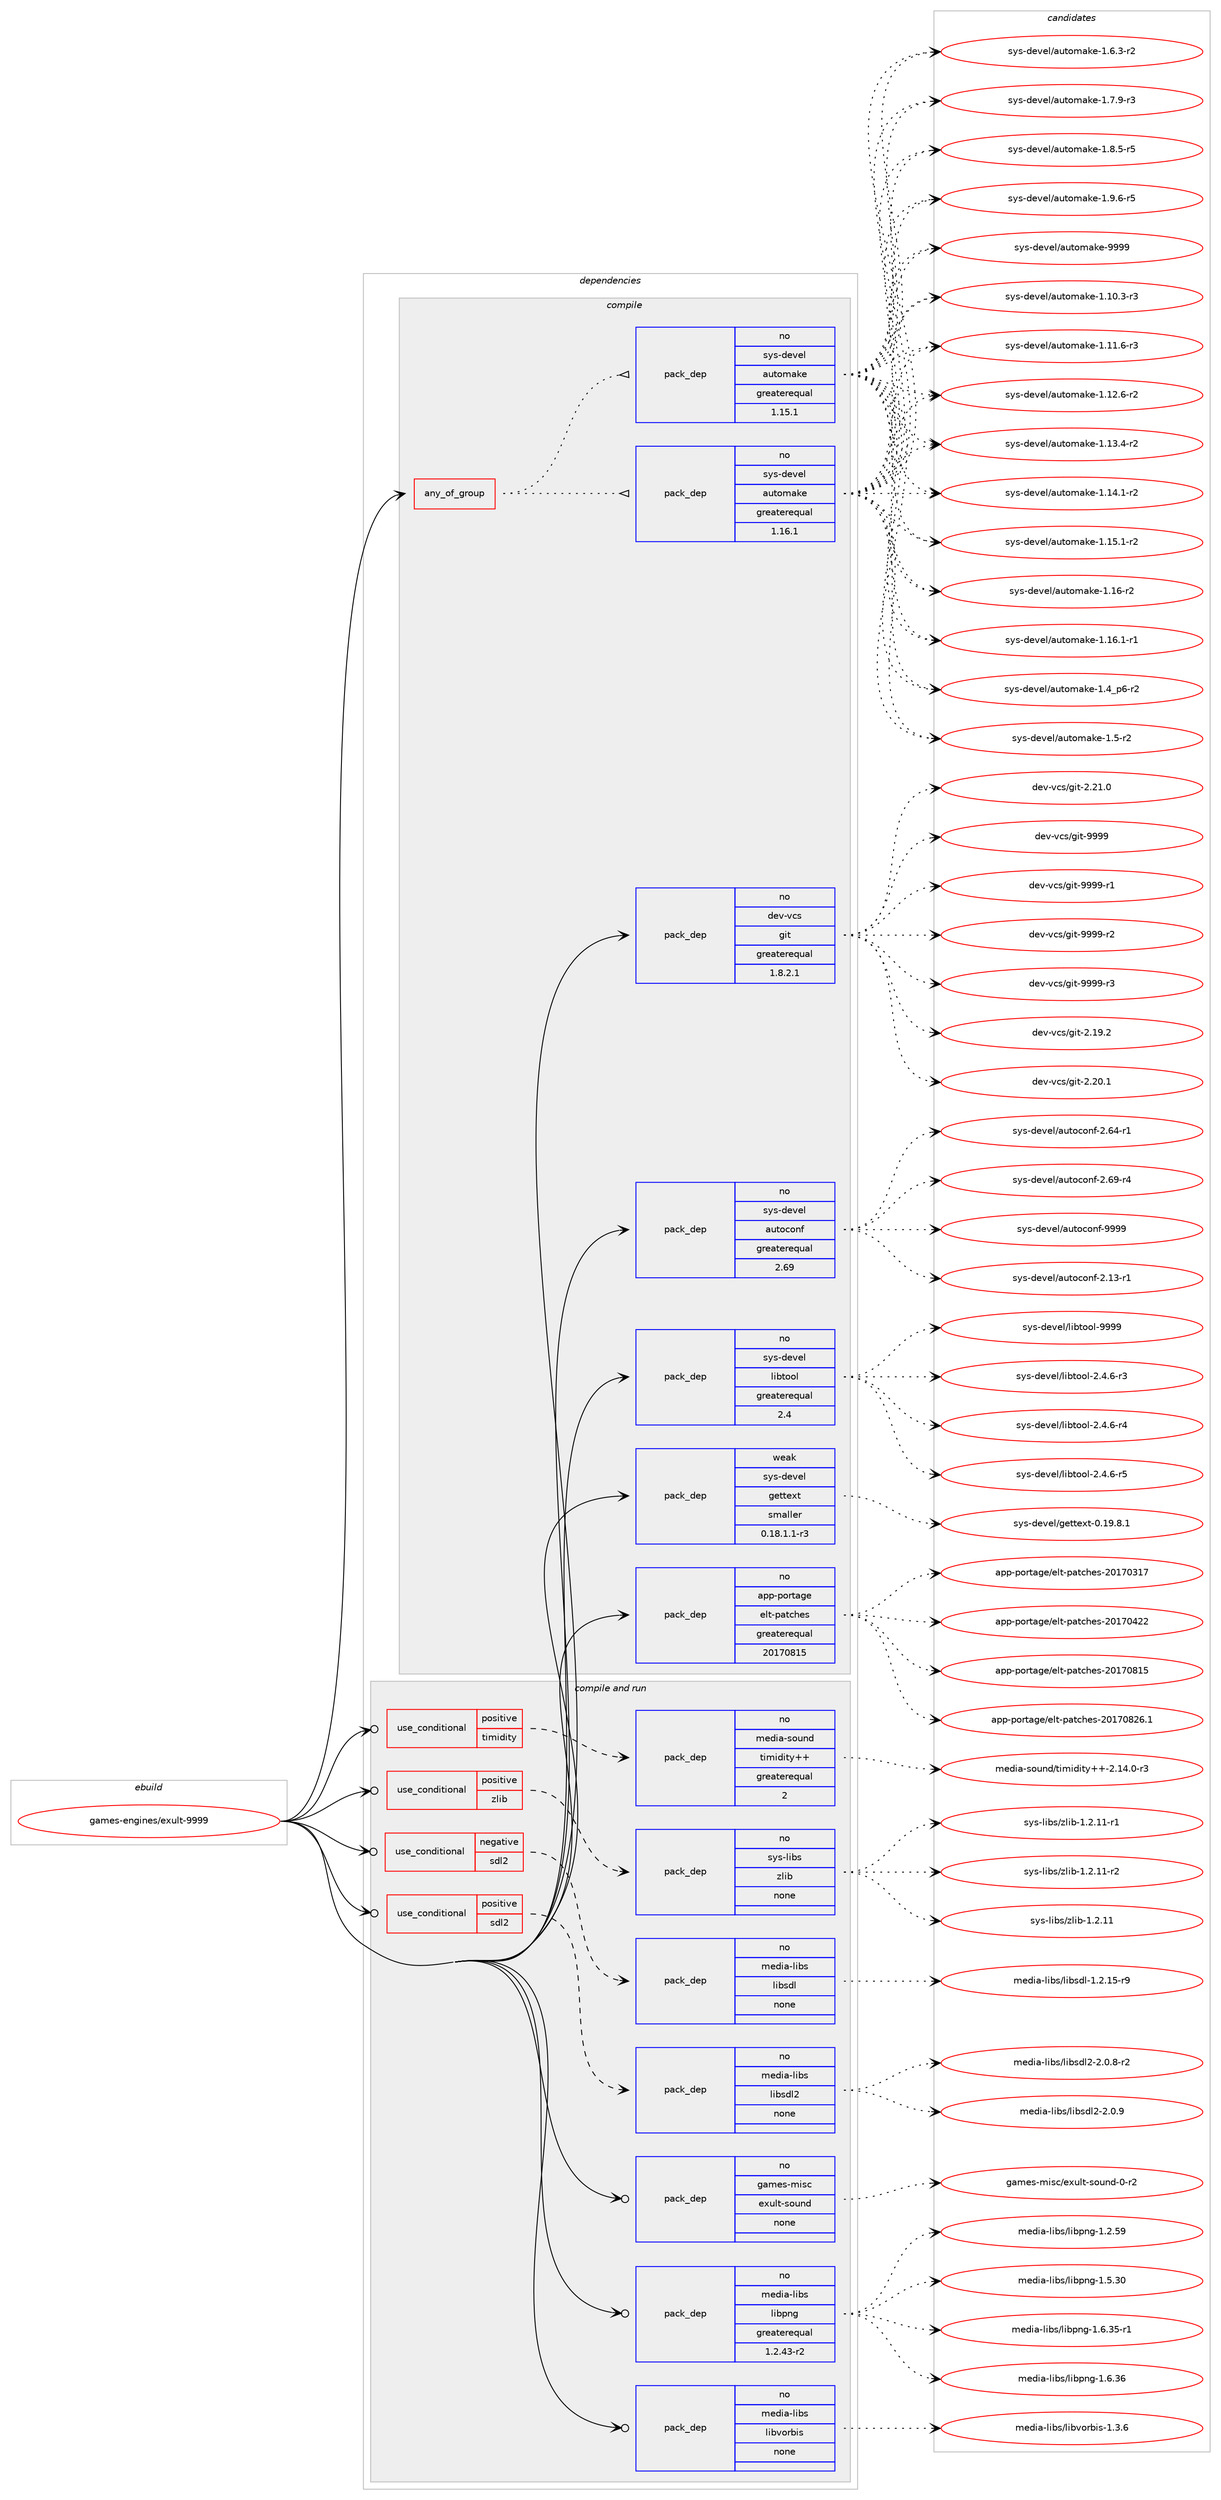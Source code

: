 digraph prolog {

# *************
# Graph options
# *************

newrank=true;
concentrate=true;
compound=true;
graph [rankdir=LR,fontname=Helvetica,fontsize=10,ranksep=1.5];#, ranksep=2.5, nodesep=0.2];
edge  [arrowhead=vee];
node  [fontname=Helvetica,fontsize=10];

# **********
# The ebuild
# **********

subgraph cluster_leftcol {
color=gray;
rank=same;
label=<<i>ebuild</i>>;
id [label="games-engines/exult-9999", color=red, width=4, href="../games-engines/exult-9999.svg"];
}

# ****************
# The dependencies
# ****************

subgraph cluster_midcol {
color=gray;
label=<<i>dependencies</i>>;
subgraph cluster_compile {
fillcolor="#eeeeee";
style=filled;
label=<<i>compile</i>>;
subgraph any23267 {
dependency1556489 [label=<<TABLE BORDER="0" CELLBORDER="1" CELLSPACING="0" CELLPADDING="4"><TR><TD CELLPADDING="10">any_of_group</TD></TR></TABLE>>, shape=none, color=red];subgraph pack1106219 {
dependency1556490 [label=<<TABLE BORDER="0" CELLBORDER="1" CELLSPACING="0" CELLPADDING="4" WIDTH="220"><TR><TD ROWSPAN="6" CELLPADDING="30">pack_dep</TD></TR><TR><TD WIDTH="110">no</TD></TR><TR><TD>sys-devel</TD></TR><TR><TD>automake</TD></TR><TR><TD>greaterequal</TD></TR><TR><TD>1.16.1</TD></TR></TABLE>>, shape=none, color=blue];
}
dependency1556489:e -> dependency1556490:w [weight=20,style="dotted",arrowhead="oinv"];
subgraph pack1106220 {
dependency1556491 [label=<<TABLE BORDER="0" CELLBORDER="1" CELLSPACING="0" CELLPADDING="4" WIDTH="220"><TR><TD ROWSPAN="6" CELLPADDING="30">pack_dep</TD></TR><TR><TD WIDTH="110">no</TD></TR><TR><TD>sys-devel</TD></TR><TR><TD>automake</TD></TR><TR><TD>greaterequal</TD></TR><TR><TD>1.15.1</TD></TR></TABLE>>, shape=none, color=blue];
}
dependency1556489:e -> dependency1556491:w [weight=20,style="dotted",arrowhead="oinv"];
}
id:e -> dependency1556489:w [weight=20,style="solid",arrowhead="vee"];
subgraph pack1106221 {
dependency1556492 [label=<<TABLE BORDER="0" CELLBORDER="1" CELLSPACING="0" CELLPADDING="4" WIDTH="220"><TR><TD ROWSPAN="6" CELLPADDING="30">pack_dep</TD></TR><TR><TD WIDTH="110">no</TD></TR><TR><TD>app-portage</TD></TR><TR><TD>elt-patches</TD></TR><TR><TD>greaterequal</TD></TR><TR><TD>20170815</TD></TR></TABLE>>, shape=none, color=blue];
}
id:e -> dependency1556492:w [weight=20,style="solid",arrowhead="vee"];
subgraph pack1106222 {
dependency1556493 [label=<<TABLE BORDER="0" CELLBORDER="1" CELLSPACING="0" CELLPADDING="4" WIDTH="220"><TR><TD ROWSPAN="6" CELLPADDING="30">pack_dep</TD></TR><TR><TD WIDTH="110">no</TD></TR><TR><TD>dev-vcs</TD></TR><TR><TD>git</TD></TR><TR><TD>greaterequal</TD></TR><TR><TD>1.8.2.1</TD></TR></TABLE>>, shape=none, color=blue];
}
id:e -> dependency1556493:w [weight=20,style="solid",arrowhead="vee"];
subgraph pack1106223 {
dependency1556494 [label=<<TABLE BORDER="0" CELLBORDER="1" CELLSPACING="0" CELLPADDING="4" WIDTH="220"><TR><TD ROWSPAN="6" CELLPADDING="30">pack_dep</TD></TR><TR><TD WIDTH="110">no</TD></TR><TR><TD>sys-devel</TD></TR><TR><TD>autoconf</TD></TR><TR><TD>greaterequal</TD></TR><TR><TD>2.69</TD></TR></TABLE>>, shape=none, color=blue];
}
id:e -> dependency1556494:w [weight=20,style="solid",arrowhead="vee"];
subgraph pack1106224 {
dependency1556495 [label=<<TABLE BORDER="0" CELLBORDER="1" CELLSPACING="0" CELLPADDING="4" WIDTH="220"><TR><TD ROWSPAN="6" CELLPADDING="30">pack_dep</TD></TR><TR><TD WIDTH="110">no</TD></TR><TR><TD>sys-devel</TD></TR><TR><TD>libtool</TD></TR><TR><TD>greaterequal</TD></TR><TR><TD>2.4</TD></TR></TABLE>>, shape=none, color=blue];
}
id:e -> dependency1556495:w [weight=20,style="solid",arrowhead="vee"];
subgraph pack1106225 {
dependency1556496 [label=<<TABLE BORDER="0" CELLBORDER="1" CELLSPACING="0" CELLPADDING="4" WIDTH="220"><TR><TD ROWSPAN="6" CELLPADDING="30">pack_dep</TD></TR><TR><TD WIDTH="110">weak</TD></TR><TR><TD>sys-devel</TD></TR><TR><TD>gettext</TD></TR><TR><TD>smaller</TD></TR><TR><TD>0.18.1.1-r3</TD></TR></TABLE>>, shape=none, color=blue];
}
id:e -> dependency1556496:w [weight=20,style="solid",arrowhead="vee"];
}
subgraph cluster_compileandrun {
fillcolor="#eeeeee";
style=filled;
label=<<i>compile and run</i>>;
subgraph cond426410 {
dependency1556497 [label=<<TABLE BORDER="0" CELLBORDER="1" CELLSPACING="0" CELLPADDING="4"><TR><TD ROWSPAN="3" CELLPADDING="10">use_conditional</TD></TR><TR><TD>negative</TD></TR><TR><TD>sdl2</TD></TR></TABLE>>, shape=none, color=red];
subgraph pack1106226 {
dependency1556498 [label=<<TABLE BORDER="0" CELLBORDER="1" CELLSPACING="0" CELLPADDING="4" WIDTH="220"><TR><TD ROWSPAN="6" CELLPADDING="30">pack_dep</TD></TR><TR><TD WIDTH="110">no</TD></TR><TR><TD>media-libs</TD></TR><TR><TD>libsdl</TD></TR><TR><TD>none</TD></TR><TR><TD></TD></TR></TABLE>>, shape=none, color=blue];
}
dependency1556497:e -> dependency1556498:w [weight=20,style="dashed",arrowhead="vee"];
}
id:e -> dependency1556497:w [weight=20,style="solid",arrowhead="odotvee"];
subgraph cond426411 {
dependency1556499 [label=<<TABLE BORDER="0" CELLBORDER="1" CELLSPACING="0" CELLPADDING="4"><TR><TD ROWSPAN="3" CELLPADDING="10">use_conditional</TD></TR><TR><TD>positive</TD></TR><TR><TD>sdl2</TD></TR></TABLE>>, shape=none, color=red];
subgraph pack1106227 {
dependency1556500 [label=<<TABLE BORDER="0" CELLBORDER="1" CELLSPACING="0" CELLPADDING="4" WIDTH="220"><TR><TD ROWSPAN="6" CELLPADDING="30">pack_dep</TD></TR><TR><TD WIDTH="110">no</TD></TR><TR><TD>media-libs</TD></TR><TR><TD>libsdl2</TD></TR><TR><TD>none</TD></TR><TR><TD></TD></TR></TABLE>>, shape=none, color=blue];
}
dependency1556499:e -> dependency1556500:w [weight=20,style="dashed",arrowhead="vee"];
}
id:e -> dependency1556499:w [weight=20,style="solid",arrowhead="odotvee"];
subgraph cond426412 {
dependency1556501 [label=<<TABLE BORDER="0" CELLBORDER="1" CELLSPACING="0" CELLPADDING="4"><TR><TD ROWSPAN="3" CELLPADDING="10">use_conditional</TD></TR><TR><TD>positive</TD></TR><TR><TD>timidity</TD></TR></TABLE>>, shape=none, color=red];
subgraph pack1106228 {
dependency1556502 [label=<<TABLE BORDER="0" CELLBORDER="1" CELLSPACING="0" CELLPADDING="4" WIDTH="220"><TR><TD ROWSPAN="6" CELLPADDING="30">pack_dep</TD></TR><TR><TD WIDTH="110">no</TD></TR><TR><TD>media-sound</TD></TR><TR><TD>timidity++</TD></TR><TR><TD>greaterequal</TD></TR><TR><TD>2</TD></TR></TABLE>>, shape=none, color=blue];
}
dependency1556501:e -> dependency1556502:w [weight=20,style="dashed",arrowhead="vee"];
}
id:e -> dependency1556501:w [weight=20,style="solid",arrowhead="odotvee"];
subgraph cond426413 {
dependency1556503 [label=<<TABLE BORDER="0" CELLBORDER="1" CELLSPACING="0" CELLPADDING="4"><TR><TD ROWSPAN="3" CELLPADDING="10">use_conditional</TD></TR><TR><TD>positive</TD></TR><TR><TD>zlib</TD></TR></TABLE>>, shape=none, color=red];
subgraph pack1106229 {
dependency1556504 [label=<<TABLE BORDER="0" CELLBORDER="1" CELLSPACING="0" CELLPADDING="4" WIDTH="220"><TR><TD ROWSPAN="6" CELLPADDING="30">pack_dep</TD></TR><TR><TD WIDTH="110">no</TD></TR><TR><TD>sys-libs</TD></TR><TR><TD>zlib</TD></TR><TR><TD>none</TD></TR><TR><TD></TD></TR></TABLE>>, shape=none, color=blue];
}
dependency1556503:e -> dependency1556504:w [weight=20,style="dashed",arrowhead="vee"];
}
id:e -> dependency1556503:w [weight=20,style="solid",arrowhead="odotvee"];
subgraph pack1106230 {
dependency1556505 [label=<<TABLE BORDER="0" CELLBORDER="1" CELLSPACING="0" CELLPADDING="4" WIDTH="220"><TR><TD ROWSPAN="6" CELLPADDING="30">pack_dep</TD></TR><TR><TD WIDTH="110">no</TD></TR><TR><TD>games-misc</TD></TR><TR><TD>exult-sound</TD></TR><TR><TD>none</TD></TR><TR><TD></TD></TR></TABLE>>, shape=none, color=blue];
}
id:e -> dependency1556505:w [weight=20,style="solid",arrowhead="odotvee"];
subgraph pack1106231 {
dependency1556506 [label=<<TABLE BORDER="0" CELLBORDER="1" CELLSPACING="0" CELLPADDING="4" WIDTH="220"><TR><TD ROWSPAN="6" CELLPADDING="30">pack_dep</TD></TR><TR><TD WIDTH="110">no</TD></TR><TR><TD>media-libs</TD></TR><TR><TD>libpng</TD></TR><TR><TD>greaterequal</TD></TR><TR><TD>1.2.43-r2</TD></TR></TABLE>>, shape=none, color=blue];
}
id:e -> dependency1556506:w [weight=20,style="solid",arrowhead="odotvee"];
subgraph pack1106232 {
dependency1556507 [label=<<TABLE BORDER="0" CELLBORDER="1" CELLSPACING="0" CELLPADDING="4" WIDTH="220"><TR><TD ROWSPAN="6" CELLPADDING="30">pack_dep</TD></TR><TR><TD WIDTH="110">no</TD></TR><TR><TD>media-libs</TD></TR><TR><TD>libvorbis</TD></TR><TR><TD>none</TD></TR><TR><TD></TD></TR></TABLE>>, shape=none, color=blue];
}
id:e -> dependency1556507:w [weight=20,style="solid",arrowhead="odotvee"];
}
subgraph cluster_run {
fillcolor="#eeeeee";
style=filled;
label=<<i>run</i>>;
}
}

# **************
# The candidates
# **************

subgraph cluster_choices {
rank=same;
color=gray;
label=<<i>candidates</i>>;

subgraph choice1106219 {
color=black;
nodesep=1;
choice11512111545100101118101108479711711611110997107101454946494846514511451 [label="sys-devel/automake-1.10.3-r3", color=red, width=4,href="../sys-devel/automake-1.10.3-r3.svg"];
choice11512111545100101118101108479711711611110997107101454946494946544511451 [label="sys-devel/automake-1.11.6-r3", color=red, width=4,href="../sys-devel/automake-1.11.6-r3.svg"];
choice11512111545100101118101108479711711611110997107101454946495046544511450 [label="sys-devel/automake-1.12.6-r2", color=red, width=4,href="../sys-devel/automake-1.12.6-r2.svg"];
choice11512111545100101118101108479711711611110997107101454946495146524511450 [label="sys-devel/automake-1.13.4-r2", color=red, width=4,href="../sys-devel/automake-1.13.4-r2.svg"];
choice11512111545100101118101108479711711611110997107101454946495246494511450 [label="sys-devel/automake-1.14.1-r2", color=red, width=4,href="../sys-devel/automake-1.14.1-r2.svg"];
choice11512111545100101118101108479711711611110997107101454946495346494511450 [label="sys-devel/automake-1.15.1-r2", color=red, width=4,href="../sys-devel/automake-1.15.1-r2.svg"];
choice1151211154510010111810110847971171161111099710710145494649544511450 [label="sys-devel/automake-1.16-r2", color=red, width=4,href="../sys-devel/automake-1.16-r2.svg"];
choice11512111545100101118101108479711711611110997107101454946495446494511449 [label="sys-devel/automake-1.16.1-r1", color=red, width=4,href="../sys-devel/automake-1.16.1-r1.svg"];
choice115121115451001011181011084797117116111109971071014549465295112544511450 [label="sys-devel/automake-1.4_p6-r2", color=red, width=4,href="../sys-devel/automake-1.4_p6-r2.svg"];
choice11512111545100101118101108479711711611110997107101454946534511450 [label="sys-devel/automake-1.5-r2", color=red, width=4,href="../sys-devel/automake-1.5-r2.svg"];
choice115121115451001011181011084797117116111109971071014549465446514511450 [label="sys-devel/automake-1.6.3-r2", color=red, width=4,href="../sys-devel/automake-1.6.3-r2.svg"];
choice115121115451001011181011084797117116111109971071014549465546574511451 [label="sys-devel/automake-1.7.9-r3", color=red, width=4,href="../sys-devel/automake-1.7.9-r3.svg"];
choice115121115451001011181011084797117116111109971071014549465646534511453 [label="sys-devel/automake-1.8.5-r5", color=red, width=4,href="../sys-devel/automake-1.8.5-r5.svg"];
choice115121115451001011181011084797117116111109971071014549465746544511453 [label="sys-devel/automake-1.9.6-r5", color=red, width=4,href="../sys-devel/automake-1.9.6-r5.svg"];
choice115121115451001011181011084797117116111109971071014557575757 [label="sys-devel/automake-9999", color=red, width=4,href="../sys-devel/automake-9999.svg"];
dependency1556490:e -> choice11512111545100101118101108479711711611110997107101454946494846514511451:w [style=dotted,weight="100"];
dependency1556490:e -> choice11512111545100101118101108479711711611110997107101454946494946544511451:w [style=dotted,weight="100"];
dependency1556490:e -> choice11512111545100101118101108479711711611110997107101454946495046544511450:w [style=dotted,weight="100"];
dependency1556490:e -> choice11512111545100101118101108479711711611110997107101454946495146524511450:w [style=dotted,weight="100"];
dependency1556490:e -> choice11512111545100101118101108479711711611110997107101454946495246494511450:w [style=dotted,weight="100"];
dependency1556490:e -> choice11512111545100101118101108479711711611110997107101454946495346494511450:w [style=dotted,weight="100"];
dependency1556490:e -> choice1151211154510010111810110847971171161111099710710145494649544511450:w [style=dotted,weight="100"];
dependency1556490:e -> choice11512111545100101118101108479711711611110997107101454946495446494511449:w [style=dotted,weight="100"];
dependency1556490:e -> choice115121115451001011181011084797117116111109971071014549465295112544511450:w [style=dotted,weight="100"];
dependency1556490:e -> choice11512111545100101118101108479711711611110997107101454946534511450:w [style=dotted,weight="100"];
dependency1556490:e -> choice115121115451001011181011084797117116111109971071014549465446514511450:w [style=dotted,weight="100"];
dependency1556490:e -> choice115121115451001011181011084797117116111109971071014549465546574511451:w [style=dotted,weight="100"];
dependency1556490:e -> choice115121115451001011181011084797117116111109971071014549465646534511453:w [style=dotted,weight="100"];
dependency1556490:e -> choice115121115451001011181011084797117116111109971071014549465746544511453:w [style=dotted,weight="100"];
dependency1556490:e -> choice115121115451001011181011084797117116111109971071014557575757:w [style=dotted,weight="100"];
}
subgraph choice1106220 {
color=black;
nodesep=1;
choice11512111545100101118101108479711711611110997107101454946494846514511451 [label="sys-devel/automake-1.10.3-r3", color=red, width=4,href="../sys-devel/automake-1.10.3-r3.svg"];
choice11512111545100101118101108479711711611110997107101454946494946544511451 [label="sys-devel/automake-1.11.6-r3", color=red, width=4,href="../sys-devel/automake-1.11.6-r3.svg"];
choice11512111545100101118101108479711711611110997107101454946495046544511450 [label="sys-devel/automake-1.12.6-r2", color=red, width=4,href="../sys-devel/automake-1.12.6-r2.svg"];
choice11512111545100101118101108479711711611110997107101454946495146524511450 [label="sys-devel/automake-1.13.4-r2", color=red, width=4,href="../sys-devel/automake-1.13.4-r2.svg"];
choice11512111545100101118101108479711711611110997107101454946495246494511450 [label="sys-devel/automake-1.14.1-r2", color=red, width=4,href="../sys-devel/automake-1.14.1-r2.svg"];
choice11512111545100101118101108479711711611110997107101454946495346494511450 [label="sys-devel/automake-1.15.1-r2", color=red, width=4,href="../sys-devel/automake-1.15.1-r2.svg"];
choice1151211154510010111810110847971171161111099710710145494649544511450 [label="sys-devel/automake-1.16-r2", color=red, width=4,href="../sys-devel/automake-1.16-r2.svg"];
choice11512111545100101118101108479711711611110997107101454946495446494511449 [label="sys-devel/automake-1.16.1-r1", color=red, width=4,href="../sys-devel/automake-1.16.1-r1.svg"];
choice115121115451001011181011084797117116111109971071014549465295112544511450 [label="sys-devel/automake-1.4_p6-r2", color=red, width=4,href="../sys-devel/automake-1.4_p6-r2.svg"];
choice11512111545100101118101108479711711611110997107101454946534511450 [label="sys-devel/automake-1.5-r2", color=red, width=4,href="../sys-devel/automake-1.5-r2.svg"];
choice115121115451001011181011084797117116111109971071014549465446514511450 [label="sys-devel/automake-1.6.3-r2", color=red, width=4,href="../sys-devel/automake-1.6.3-r2.svg"];
choice115121115451001011181011084797117116111109971071014549465546574511451 [label="sys-devel/automake-1.7.9-r3", color=red, width=4,href="../sys-devel/automake-1.7.9-r3.svg"];
choice115121115451001011181011084797117116111109971071014549465646534511453 [label="sys-devel/automake-1.8.5-r5", color=red, width=4,href="../sys-devel/automake-1.8.5-r5.svg"];
choice115121115451001011181011084797117116111109971071014549465746544511453 [label="sys-devel/automake-1.9.6-r5", color=red, width=4,href="../sys-devel/automake-1.9.6-r5.svg"];
choice115121115451001011181011084797117116111109971071014557575757 [label="sys-devel/automake-9999", color=red, width=4,href="../sys-devel/automake-9999.svg"];
dependency1556491:e -> choice11512111545100101118101108479711711611110997107101454946494846514511451:w [style=dotted,weight="100"];
dependency1556491:e -> choice11512111545100101118101108479711711611110997107101454946494946544511451:w [style=dotted,weight="100"];
dependency1556491:e -> choice11512111545100101118101108479711711611110997107101454946495046544511450:w [style=dotted,weight="100"];
dependency1556491:e -> choice11512111545100101118101108479711711611110997107101454946495146524511450:w [style=dotted,weight="100"];
dependency1556491:e -> choice11512111545100101118101108479711711611110997107101454946495246494511450:w [style=dotted,weight="100"];
dependency1556491:e -> choice11512111545100101118101108479711711611110997107101454946495346494511450:w [style=dotted,weight="100"];
dependency1556491:e -> choice1151211154510010111810110847971171161111099710710145494649544511450:w [style=dotted,weight="100"];
dependency1556491:e -> choice11512111545100101118101108479711711611110997107101454946495446494511449:w [style=dotted,weight="100"];
dependency1556491:e -> choice115121115451001011181011084797117116111109971071014549465295112544511450:w [style=dotted,weight="100"];
dependency1556491:e -> choice11512111545100101118101108479711711611110997107101454946534511450:w [style=dotted,weight="100"];
dependency1556491:e -> choice115121115451001011181011084797117116111109971071014549465446514511450:w [style=dotted,weight="100"];
dependency1556491:e -> choice115121115451001011181011084797117116111109971071014549465546574511451:w [style=dotted,weight="100"];
dependency1556491:e -> choice115121115451001011181011084797117116111109971071014549465646534511453:w [style=dotted,weight="100"];
dependency1556491:e -> choice115121115451001011181011084797117116111109971071014549465746544511453:w [style=dotted,weight="100"];
dependency1556491:e -> choice115121115451001011181011084797117116111109971071014557575757:w [style=dotted,weight="100"];
}
subgraph choice1106221 {
color=black;
nodesep=1;
choice97112112451121111141169710310147101108116451129711699104101115455048495548514955 [label="app-portage/elt-patches-20170317", color=red, width=4,href="../app-portage/elt-patches-20170317.svg"];
choice97112112451121111141169710310147101108116451129711699104101115455048495548525050 [label="app-portage/elt-patches-20170422", color=red, width=4,href="../app-portage/elt-patches-20170422.svg"];
choice97112112451121111141169710310147101108116451129711699104101115455048495548564953 [label="app-portage/elt-patches-20170815", color=red, width=4,href="../app-portage/elt-patches-20170815.svg"];
choice971121124511211111411697103101471011081164511297116991041011154550484955485650544649 [label="app-portage/elt-patches-20170826.1", color=red, width=4,href="../app-portage/elt-patches-20170826.1.svg"];
dependency1556492:e -> choice97112112451121111141169710310147101108116451129711699104101115455048495548514955:w [style=dotted,weight="100"];
dependency1556492:e -> choice97112112451121111141169710310147101108116451129711699104101115455048495548525050:w [style=dotted,weight="100"];
dependency1556492:e -> choice97112112451121111141169710310147101108116451129711699104101115455048495548564953:w [style=dotted,weight="100"];
dependency1556492:e -> choice971121124511211111411697103101471011081164511297116991041011154550484955485650544649:w [style=dotted,weight="100"];
}
subgraph choice1106222 {
color=black;
nodesep=1;
choice10010111845118991154710310511645504649574650 [label="dev-vcs/git-2.19.2", color=red, width=4,href="../dev-vcs/git-2.19.2.svg"];
choice10010111845118991154710310511645504650484649 [label="dev-vcs/git-2.20.1", color=red, width=4,href="../dev-vcs/git-2.20.1.svg"];
choice10010111845118991154710310511645504650494648 [label="dev-vcs/git-2.21.0", color=red, width=4,href="../dev-vcs/git-2.21.0.svg"];
choice1001011184511899115471031051164557575757 [label="dev-vcs/git-9999", color=red, width=4,href="../dev-vcs/git-9999.svg"];
choice10010111845118991154710310511645575757574511449 [label="dev-vcs/git-9999-r1", color=red, width=4,href="../dev-vcs/git-9999-r1.svg"];
choice10010111845118991154710310511645575757574511450 [label="dev-vcs/git-9999-r2", color=red, width=4,href="../dev-vcs/git-9999-r2.svg"];
choice10010111845118991154710310511645575757574511451 [label="dev-vcs/git-9999-r3", color=red, width=4,href="../dev-vcs/git-9999-r3.svg"];
dependency1556493:e -> choice10010111845118991154710310511645504649574650:w [style=dotted,weight="100"];
dependency1556493:e -> choice10010111845118991154710310511645504650484649:w [style=dotted,weight="100"];
dependency1556493:e -> choice10010111845118991154710310511645504650494648:w [style=dotted,weight="100"];
dependency1556493:e -> choice1001011184511899115471031051164557575757:w [style=dotted,weight="100"];
dependency1556493:e -> choice10010111845118991154710310511645575757574511449:w [style=dotted,weight="100"];
dependency1556493:e -> choice10010111845118991154710310511645575757574511450:w [style=dotted,weight="100"];
dependency1556493:e -> choice10010111845118991154710310511645575757574511451:w [style=dotted,weight="100"];
}
subgraph choice1106223 {
color=black;
nodesep=1;
choice1151211154510010111810110847971171161119911111010245504649514511449 [label="sys-devel/autoconf-2.13-r1", color=red, width=4,href="../sys-devel/autoconf-2.13-r1.svg"];
choice1151211154510010111810110847971171161119911111010245504654524511449 [label="sys-devel/autoconf-2.64-r1", color=red, width=4,href="../sys-devel/autoconf-2.64-r1.svg"];
choice1151211154510010111810110847971171161119911111010245504654574511452 [label="sys-devel/autoconf-2.69-r4", color=red, width=4,href="../sys-devel/autoconf-2.69-r4.svg"];
choice115121115451001011181011084797117116111991111101024557575757 [label="sys-devel/autoconf-9999", color=red, width=4,href="../sys-devel/autoconf-9999.svg"];
dependency1556494:e -> choice1151211154510010111810110847971171161119911111010245504649514511449:w [style=dotted,weight="100"];
dependency1556494:e -> choice1151211154510010111810110847971171161119911111010245504654524511449:w [style=dotted,weight="100"];
dependency1556494:e -> choice1151211154510010111810110847971171161119911111010245504654574511452:w [style=dotted,weight="100"];
dependency1556494:e -> choice115121115451001011181011084797117116111991111101024557575757:w [style=dotted,weight="100"];
}
subgraph choice1106224 {
color=black;
nodesep=1;
choice1151211154510010111810110847108105981161111111084550465246544511451 [label="sys-devel/libtool-2.4.6-r3", color=red, width=4,href="../sys-devel/libtool-2.4.6-r3.svg"];
choice1151211154510010111810110847108105981161111111084550465246544511452 [label="sys-devel/libtool-2.4.6-r4", color=red, width=4,href="../sys-devel/libtool-2.4.6-r4.svg"];
choice1151211154510010111810110847108105981161111111084550465246544511453 [label="sys-devel/libtool-2.4.6-r5", color=red, width=4,href="../sys-devel/libtool-2.4.6-r5.svg"];
choice1151211154510010111810110847108105981161111111084557575757 [label="sys-devel/libtool-9999", color=red, width=4,href="../sys-devel/libtool-9999.svg"];
dependency1556495:e -> choice1151211154510010111810110847108105981161111111084550465246544511451:w [style=dotted,weight="100"];
dependency1556495:e -> choice1151211154510010111810110847108105981161111111084550465246544511452:w [style=dotted,weight="100"];
dependency1556495:e -> choice1151211154510010111810110847108105981161111111084550465246544511453:w [style=dotted,weight="100"];
dependency1556495:e -> choice1151211154510010111810110847108105981161111111084557575757:w [style=dotted,weight="100"];
}
subgraph choice1106225 {
color=black;
nodesep=1;
choice1151211154510010111810110847103101116116101120116454846495746564649 [label="sys-devel/gettext-0.19.8.1", color=red, width=4,href="../sys-devel/gettext-0.19.8.1.svg"];
dependency1556496:e -> choice1151211154510010111810110847103101116116101120116454846495746564649:w [style=dotted,weight="100"];
}
subgraph choice1106226 {
color=black;
nodesep=1;
choice1091011001059745108105981154710810598115100108454946504649534511457 [label="media-libs/libsdl-1.2.15-r9", color=red, width=4,href="../media-libs/libsdl-1.2.15-r9.svg"];
dependency1556498:e -> choice1091011001059745108105981154710810598115100108454946504649534511457:w [style=dotted,weight="100"];
}
subgraph choice1106227 {
color=black;
nodesep=1;
choice1091011001059745108105981154710810598115100108504550464846564511450 [label="media-libs/libsdl2-2.0.8-r2", color=red, width=4,href="../media-libs/libsdl2-2.0.8-r2.svg"];
choice109101100105974510810598115471081059811510010850455046484657 [label="media-libs/libsdl2-2.0.9", color=red, width=4,href="../media-libs/libsdl2-2.0.9.svg"];
dependency1556500:e -> choice1091011001059745108105981154710810598115100108504550464846564511450:w [style=dotted,weight="100"];
dependency1556500:e -> choice109101100105974510810598115471081059811510010850455046484657:w [style=dotted,weight="100"];
}
subgraph choice1106228 {
color=black;
nodesep=1;
choice1091011001059745115111117110100471161051091051001051161214343455046495246484511451 [label="media-sound/timidity++-2.14.0-r3", color=red, width=4,href="../media-sound/timidity++-2.14.0-r3.svg"];
dependency1556502:e -> choice1091011001059745115111117110100471161051091051001051161214343455046495246484511451:w [style=dotted,weight="100"];
}
subgraph choice1106229 {
color=black;
nodesep=1;
choice1151211154510810598115471221081059845494650464949 [label="sys-libs/zlib-1.2.11", color=red, width=4,href="../sys-libs/zlib-1.2.11.svg"];
choice11512111545108105981154712210810598454946504649494511449 [label="sys-libs/zlib-1.2.11-r1", color=red, width=4,href="../sys-libs/zlib-1.2.11-r1.svg"];
choice11512111545108105981154712210810598454946504649494511450 [label="sys-libs/zlib-1.2.11-r2", color=red, width=4,href="../sys-libs/zlib-1.2.11-r2.svg"];
dependency1556504:e -> choice1151211154510810598115471221081059845494650464949:w [style=dotted,weight="100"];
dependency1556504:e -> choice11512111545108105981154712210810598454946504649494511449:w [style=dotted,weight="100"];
dependency1556504:e -> choice11512111545108105981154712210810598454946504649494511450:w [style=dotted,weight="100"];
}
subgraph choice1106230 {
color=black;
nodesep=1;
choice103971091011154510910511599471011201171081164511511111711010045484511450 [label="games-misc/exult-sound-0-r2", color=red, width=4,href="../games-misc/exult-sound-0-r2.svg"];
dependency1556505:e -> choice103971091011154510910511599471011201171081164511511111711010045484511450:w [style=dotted,weight="100"];
}
subgraph choice1106231 {
color=black;
nodesep=1;
choice109101100105974510810598115471081059811211010345494650465357 [label="media-libs/libpng-1.2.59", color=red, width=4,href="../media-libs/libpng-1.2.59.svg"];
choice109101100105974510810598115471081059811211010345494653465148 [label="media-libs/libpng-1.5.30", color=red, width=4,href="../media-libs/libpng-1.5.30.svg"];
choice1091011001059745108105981154710810598112110103454946544651534511449 [label="media-libs/libpng-1.6.35-r1", color=red, width=4,href="../media-libs/libpng-1.6.35-r1.svg"];
choice109101100105974510810598115471081059811211010345494654465154 [label="media-libs/libpng-1.6.36", color=red, width=4,href="../media-libs/libpng-1.6.36.svg"];
dependency1556506:e -> choice109101100105974510810598115471081059811211010345494650465357:w [style=dotted,weight="100"];
dependency1556506:e -> choice109101100105974510810598115471081059811211010345494653465148:w [style=dotted,weight="100"];
dependency1556506:e -> choice1091011001059745108105981154710810598112110103454946544651534511449:w [style=dotted,weight="100"];
dependency1556506:e -> choice109101100105974510810598115471081059811211010345494654465154:w [style=dotted,weight="100"];
}
subgraph choice1106232 {
color=black;
nodesep=1;
choice109101100105974510810598115471081059811811111498105115454946514654 [label="media-libs/libvorbis-1.3.6", color=red, width=4,href="../media-libs/libvorbis-1.3.6.svg"];
dependency1556507:e -> choice109101100105974510810598115471081059811811111498105115454946514654:w [style=dotted,weight="100"];
}
}

}
